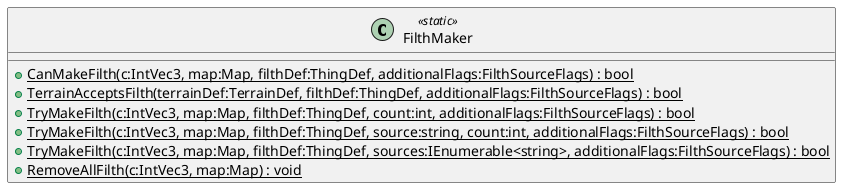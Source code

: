 @startuml
class FilthMaker <<static>> {
    + {static} CanMakeFilth(c:IntVec3, map:Map, filthDef:ThingDef, additionalFlags:FilthSourceFlags) : bool
    + {static} TerrainAcceptsFilth(terrainDef:TerrainDef, filthDef:ThingDef, additionalFlags:FilthSourceFlags) : bool
    + {static} TryMakeFilth(c:IntVec3, map:Map, filthDef:ThingDef, count:int, additionalFlags:FilthSourceFlags) : bool
    + {static} TryMakeFilth(c:IntVec3, map:Map, filthDef:ThingDef, source:string, count:int, additionalFlags:FilthSourceFlags) : bool
    + {static} TryMakeFilth(c:IntVec3, map:Map, filthDef:ThingDef, sources:IEnumerable<string>, additionalFlags:FilthSourceFlags) : bool
    + {static} RemoveAllFilth(c:IntVec3, map:Map) : void
}
@enduml
